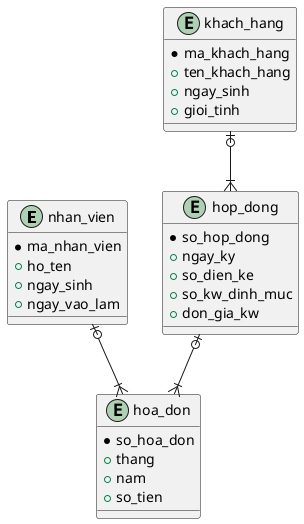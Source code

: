 @startuml

entity "nhan_vien" as nhan_vien {
 * ma_nhan_vien
 + ho_ten
 + ngay_sinh
 + ngay_vao_lam
}

entity "khach_hang" as khach_hang {
 * ma_khach_hang
 + ten_khach_hang
 + ngay_sinh
 + gioi_tinh
}

entity "hop_dong" as hop_dong {
 * so_hop_dong
 + ngay_ky
 + so_dien_ke
 + so_kw_dinh_muc
 + don_gia_kw
}

entity "hoa_don" as hoa_don {
 * so_hoa_don
 + thang
 + nam
 + so_tien
}

khach_hang |o--|{ hop_dong

hop_dong |o--|{ hoa_don

nhan_vien |o--|{ hoa_don

@enduml